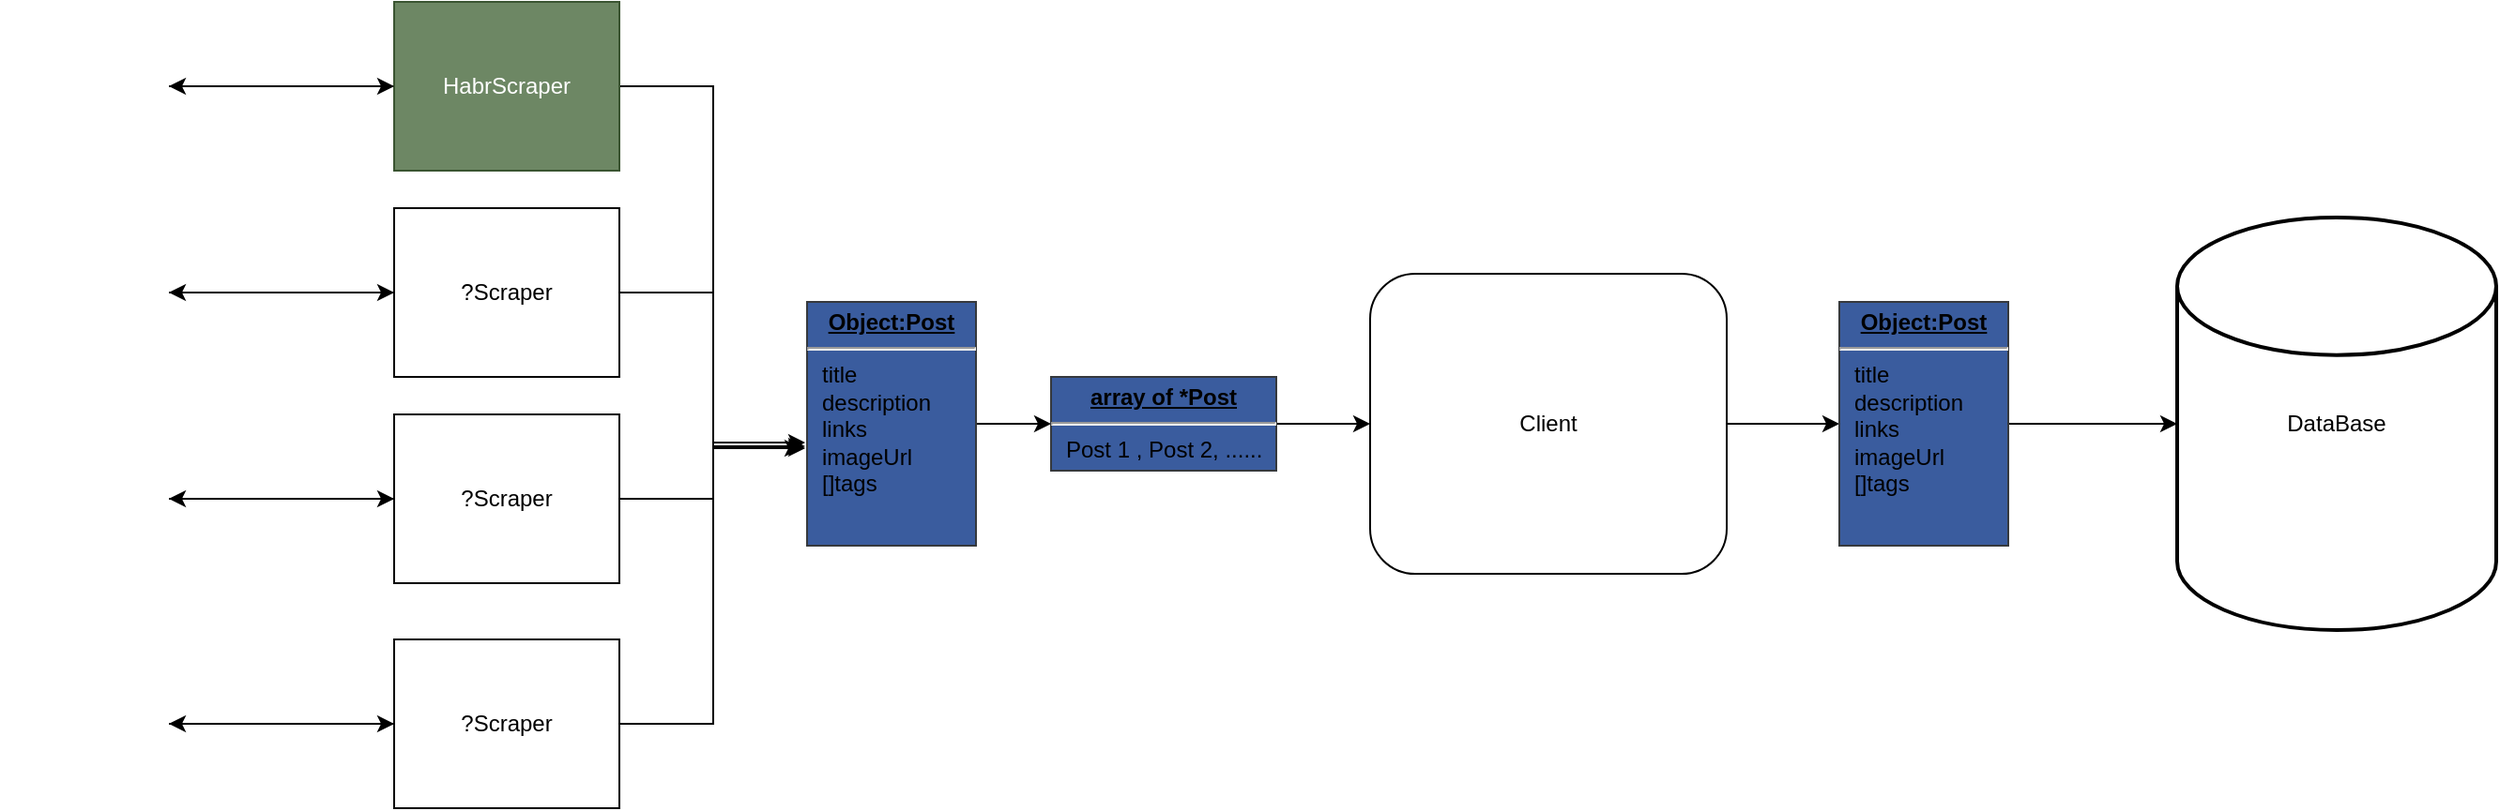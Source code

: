 <mxfile version="21.3.4" type="github" pages="3">
  <diagram id="LA_E1UqR_heeUt6LLdxt" name="Client">
    <mxGraphModel dx="838" dy="622" grid="1" gridSize="10" guides="1" tooltips="1" connect="1" arrows="1" fold="1" page="1" pageScale="1" pageWidth="827" pageHeight="1169" math="0" shadow="0">
      <root>
        <mxCell id="0" />
        <mxCell id="1" parent="0" />
        <mxCell id="paGRhX7Dbhwyw0_VAuTM-11" style="edgeStyle=orthogonalEdgeStyle;rounded=0;orthogonalLoop=1;jettySize=auto;html=1;entryX=1;entryY=0.5;entryDx=0;entryDy=0;" parent="1" source="savNVfZnLsZxnWRySyuo-2" target="paGRhX7Dbhwyw0_VAuTM-6" edge="1">
          <mxGeometry relative="1" as="geometry" />
        </mxCell>
        <mxCell id="paGRhX7Dbhwyw0_VAuTM-20" style="edgeStyle=orthogonalEdgeStyle;rounded=0;orthogonalLoop=1;jettySize=auto;html=1;entryX=-0.011;entryY=0.592;entryDx=0;entryDy=0;entryPerimeter=0;" parent="1" source="savNVfZnLsZxnWRySyuo-2" target="paGRhX7Dbhwyw0_VAuTM-19" edge="1">
          <mxGeometry relative="1" as="geometry" />
        </mxCell>
        <mxCell id="savNVfZnLsZxnWRySyuo-2" value="HabrScraper" style="whiteSpace=wrap;html=1;align=center;verticalAlign=middle;treeFolding=1;treeMoving=1;fillColor=#6d8764;fontColor=#ffffff;strokeColor=#3A5431;" parent="1" vertex="1">
          <mxGeometry x="240" y="130" width="120" height="90" as="geometry" />
        </mxCell>
        <mxCell id="paGRhX7Dbhwyw0_VAuTM-14" style="edgeStyle=orthogonalEdgeStyle;rounded=0;orthogonalLoop=1;jettySize=auto;html=1;entryX=1;entryY=0.5;entryDx=0;entryDy=0;" parent="1" source="paGRhX7Dbhwyw0_VAuTM-1" target="paGRhX7Dbhwyw0_VAuTM-9" edge="1">
          <mxGeometry relative="1" as="geometry" />
        </mxCell>
        <mxCell id="paGRhX7Dbhwyw0_VAuTM-21" style="edgeStyle=orthogonalEdgeStyle;rounded=0;orthogonalLoop=1;jettySize=auto;html=1;entryX=-0.011;entryY=0.6;entryDx=0;entryDy=0;entryPerimeter=0;" parent="1" source="paGRhX7Dbhwyw0_VAuTM-1" target="paGRhX7Dbhwyw0_VAuTM-19" edge="1">
          <mxGeometry relative="1" as="geometry" />
        </mxCell>
        <mxCell id="paGRhX7Dbhwyw0_VAuTM-1" value="?Scraper" style="whiteSpace=wrap;html=1;align=center;verticalAlign=middle;treeFolding=1;treeMoving=1;" parent="1" vertex="1">
          <mxGeometry x="240" y="240" width="120" height="90" as="geometry" />
        </mxCell>
        <mxCell id="paGRhX7Dbhwyw0_VAuTM-16" style="edgeStyle=orthogonalEdgeStyle;rounded=0;orthogonalLoop=1;jettySize=auto;html=1;" parent="1" source="paGRhX7Dbhwyw0_VAuTM-2" target="paGRhX7Dbhwyw0_VAuTM-8" edge="1">
          <mxGeometry relative="1" as="geometry" />
        </mxCell>
        <mxCell id="paGRhX7Dbhwyw0_VAuTM-22" style="edgeStyle=orthogonalEdgeStyle;rounded=0;orthogonalLoop=1;jettySize=auto;html=1;entryX=-0.033;entryY=0.6;entryDx=0;entryDy=0;entryPerimeter=0;" parent="1" source="paGRhX7Dbhwyw0_VAuTM-2" target="paGRhX7Dbhwyw0_VAuTM-19" edge="1">
          <mxGeometry relative="1" as="geometry" />
        </mxCell>
        <mxCell id="paGRhX7Dbhwyw0_VAuTM-2" value="?Scraper" style="whiteSpace=wrap;html=1;align=center;verticalAlign=middle;treeFolding=1;treeMoving=1;" parent="1" vertex="1">
          <mxGeometry x="240" y="350" width="120" height="90" as="geometry" />
        </mxCell>
        <mxCell id="paGRhX7Dbhwyw0_VAuTM-18" style="edgeStyle=orthogonalEdgeStyle;rounded=0;orthogonalLoop=1;jettySize=auto;html=1;" parent="1" source="paGRhX7Dbhwyw0_VAuTM-3" target="paGRhX7Dbhwyw0_VAuTM-7" edge="1">
          <mxGeometry relative="1" as="geometry" />
        </mxCell>
        <mxCell id="paGRhX7Dbhwyw0_VAuTM-23" style="edgeStyle=orthogonalEdgeStyle;rounded=0;orthogonalLoop=1;jettySize=auto;html=1;entryX=-0.011;entryY=0.577;entryDx=0;entryDy=0;entryPerimeter=0;" parent="1" source="paGRhX7Dbhwyw0_VAuTM-3" target="paGRhX7Dbhwyw0_VAuTM-19" edge="1">
          <mxGeometry relative="1" as="geometry" />
        </mxCell>
        <mxCell id="paGRhX7Dbhwyw0_VAuTM-3" value="?Scraper" style="whiteSpace=wrap;html=1;align=center;verticalAlign=middle;treeFolding=1;treeMoving=1;" parent="1" vertex="1">
          <mxGeometry x="240" y="470" width="120" height="90" as="geometry" />
        </mxCell>
        <mxCell id="paGRhX7Dbhwyw0_VAuTM-12" style="edgeStyle=orthogonalEdgeStyle;rounded=0;orthogonalLoop=1;jettySize=auto;html=1;entryX=0;entryY=0.5;entryDx=0;entryDy=0;" parent="1" source="paGRhX7Dbhwyw0_VAuTM-6" target="savNVfZnLsZxnWRySyuo-2" edge="1">
          <mxGeometry relative="1" as="geometry" />
        </mxCell>
        <mxCell id="paGRhX7Dbhwyw0_VAuTM-6" value="" style="shape=image;html=1;verticalAlign=top;verticalLabelPosition=bottom;labelBackgroundColor=#ffffff;imageAspect=0;aspect=fixed;image=https://cdn2.iconfinder.com/data/icons/circle-icons-1/64/browser-128.png" parent="1" vertex="1">
          <mxGeometry x="30" y="130" width="90" height="90" as="geometry" />
        </mxCell>
        <mxCell id="paGRhX7Dbhwyw0_VAuTM-17" style="edgeStyle=orthogonalEdgeStyle;rounded=0;orthogonalLoop=1;jettySize=auto;html=1;entryX=0;entryY=0.5;entryDx=0;entryDy=0;" parent="1" source="paGRhX7Dbhwyw0_VAuTM-7" target="paGRhX7Dbhwyw0_VAuTM-3" edge="1">
          <mxGeometry relative="1" as="geometry" />
        </mxCell>
        <mxCell id="paGRhX7Dbhwyw0_VAuTM-7" value="" style="shape=image;html=1;verticalAlign=top;verticalLabelPosition=bottom;labelBackgroundColor=#ffffff;imageAspect=0;aspect=fixed;image=https://cdn2.iconfinder.com/data/icons/circle-icons-1/64/browser-128.png" parent="1" vertex="1">
          <mxGeometry x="30" y="470" width="90" height="90" as="geometry" />
        </mxCell>
        <mxCell id="paGRhX7Dbhwyw0_VAuTM-15" style="edgeStyle=orthogonalEdgeStyle;rounded=0;orthogonalLoop=1;jettySize=auto;html=1;entryX=0;entryY=0.5;entryDx=0;entryDy=0;" parent="1" source="paGRhX7Dbhwyw0_VAuTM-8" target="paGRhX7Dbhwyw0_VAuTM-2" edge="1">
          <mxGeometry relative="1" as="geometry" />
        </mxCell>
        <mxCell id="paGRhX7Dbhwyw0_VAuTM-8" value="" style="shape=image;html=1;verticalAlign=top;verticalLabelPosition=bottom;labelBackgroundColor=#ffffff;imageAspect=0;aspect=fixed;image=https://cdn2.iconfinder.com/data/icons/circle-icons-1/64/browser-128.png" parent="1" vertex="1">
          <mxGeometry x="30" y="350" width="90" height="90" as="geometry" />
        </mxCell>
        <mxCell id="paGRhX7Dbhwyw0_VAuTM-13" style="edgeStyle=orthogonalEdgeStyle;rounded=0;orthogonalLoop=1;jettySize=auto;html=1;entryX=0;entryY=0.5;entryDx=0;entryDy=0;" parent="1" source="paGRhX7Dbhwyw0_VAuTM-9" target="paGRhX7Dbhwyw0_VAuTM-1" edge="1">
          <mxGeometry relative="1" as="geometry" />
        </mxCell>
        <mxCell id="paGRhX7Dbhwyw0_VAuTM-9" value="" style="shape=image;html=1;verticalAlign=top;verticalLabelPosition=bottom;labelBackgroundColor=#ffffff;imageAspect=0;aspect=fixed;image=https://cdn2.iconfinder.com/data/icons/circle-icons-1/64/browser-128.png" parent="1" vertex="1">
          <mxGeometry x="30" y="240" width="90" height="90" as="geometry" />
        </mxCell>
        <mxCell id="60_YUT371QNSa2wUY8rF-1" style="edgeStyle=orthogonalEdgeStyle;rounded=0;orthogonalLoop=1;jettySize=auto;html=1;entryX=0;entryY=0.5;entryDx=0;entryDy=0;" parent="1" source="paGRhX7Dbhwyw0_VAuTM-19" target="paGRhX7Dbhwyw0_VAuTM-26" edge="1">
          <mxGeometry relative="1" as="geometry" />
        </mxCell>
        <mxCell id="paGRhX7Dbhwyw0_VAuTM-19" value="&lt;p style=&quot;margin:0px;margin-top:4px;text-align:center;text-decoration:underline;&quot;&gt;&lt;b&gt;Object:Post&lt;/b&gt;&lt;/p&gt;&lt;hr&gt;&lt;p style=&quot;margin:0px;margin-left:8px;&quot;&gt;title&amp;nbsp;&lt;br&gt;description&lt;br&gt;links&lt;/p&gt;&lt;p style=&quot;margin:0px;margin-left:8px;&quot;&gt;imageUrl&lt;/p&gt;&lt;p style=&quot;margin:0px;margin-left:8px;&quot;&gt;[]tags&lt;/p&gt;" style="verticalAlign=top;align=left;overflow=fill;fontSize=12;fontFamily=Helvetica;html=1;whiteSpace=wrap;fillColor=#3A5C9E;strokeColor=#36393d;" parent="1" vertex="1">
          <mxGeometry x="460" y="290" width="90" height="130" as="geometry" />
        </mxCell>
        <mxCell id="AuuLSRP3U-ocMQy14wQM-2" style="edgeStyle=orthogonalEdgeStyle;rounded=0;orthogonalLoop=1;jettySize=auto;html=1;entryX=0;entryY=0.5;entryDx=0;entryDy=0;" parent="1" source="paGRhX7Dbhwyw0_VAuTM-26" target="HQuKy8tC9t_x4upDB89J-1" edge="1">
          <mxGeometry relative="1" as="geometry" />
        </mxCell>
        <mxCell id="paGRhX7Dbhwyw0_VAuTM-26" value="&lt;p style=&quot;margin:0px;margin-top:4px;text-align:center;text-decoration:underline;&quot;&gt;&lt;b&gt;array of *Post&lt;/b&gt;&lt;/p&gt;&lt;hr&gt;&lt;p style=&quot;margin:0px;margin-left:8px;&quot;&gt;Post 1 , Post 2, ......&lt;/p&gt;&lt;p style=&quot;margin:0px;margin-left:8px;&quot;&gt;&lt;br&gt;&lt;/p&gt;" style="verticalAlign=top;align=left;overflow=fill;fontSize=12;fontFamily=Helvetica;html=1;whiteSpace=wrap;fillColor=#3A5C9E;strokeColor=#36393d;" parent="1" vertex="1">
          <mxGeometry x="590" y="330" width="120" height="50" as="geometry" />
        </mxCell>
        <mxCell id="AuuLSRP3U-ocMQy14wQM-3" style="edgeStyle=orthogonalEdgeStyle;rounded=0;orthogonalLoop=1;jettySize=auto;html=1;entryX=0;entryY=0.5;entryDx=0;entryDy=0;" parent="1" source="HQuKy8tC9t_x4upDB89J-1" target="AWCLFRXnqSH4zDeQwCD7-2" edge="1">
          <mxGeometry relative="1" as="geometry" />
        </mxCell>
        <mxCell id="HQuKy8tC9t_x4upDB89J-1" value="Client" style="rounded=1;whiteSpace=wrap;html=1;" parent="1" vertex="1">
          <mxGeometry x="760" y="275" width="190" height="160" as="geometry" />
        </mxCell>
        <mxCell id="aG-K2WxlvA30mOnsNbMQ-1" style="edgeStyle=orthogonalEdgeStyle;rounded=0;orthogonalLoop=1;jettySize=auto;html=1;entryX=0;entryY=0.5;entryDx=0;entryDy=0;entryPerimeter=0;" parent="1" source="AWCLFRXnqSH4zDeQwCD7-2" target="AuuLSRP3U-ocMQy14wQM-1" edge="1">
          <mxGeometry relative="1" as="geometry" />
        </mxCell>
        <mxCell id="AWCLFRXnqSH4zDeQwCD7-2" value="&lt;p style=&quot;margin:0px;margin-top:4px;text-align:center;text-decoration:underline;&quot;&gt;&lt;b&gt;Object:Post&lt;/b&gt;&lt;/p&gt;&lt;hr&gt;&lt;p style=&quot;margin:0px;margin-left:8px;&quot;&gt;title&amp;nbsp;&lt;br&gt;description&lt;br&gt;links&lt;/p&gt;&lt;p style=&quot;margin:0px;margin-left:8px;&quot;&gt;imageUrl&lt;/p&gt;&lt;p style=&quot;margin:0px;margin-left:8px;&quot;&gt;[]tags&lt;/p&gt;" style="verticalAlign=top;align=left;overflow=fill;fontSize=12;fontFamily=Helvetica;html=1;whiteSpace=wrap;fillColor=#3A5C9E;strokeColor=#36393d;" parent="1" vertex="1">
          <mxGeometry x="1010" y="290" width="90" height="130" as="geometry" />
        </mxCell>
        <mxCell id="AuuLSRP3U-ocMQy14wQM-1" value="DataBase" style="strokeWidth=2;html=1;shape=mxgraph.flowchart.database;whiteSpace=wrap;" parent="1" vertex="1">
          <mxGeometry x="1190" y="245" width="170" height="220" as="geometry" />
        </mxCell>
      </root>
    </mxGraphModel>
  </diagram>
  <diagram name="DataBase" id="4mF6zMxodfcFsqyh0v-n">
    <mxGraphModel dx="986" dy="732" grid="1" gridSize="10" guides="1" tooltips="1" connect="1" arrows="1" fold="1" page="1" pageScale="1" pageWidth="826" pageHeight="1169" math="0" shadow="0">
      <root>
        <mxCell id="0" />
        <mxCell id="1" parent="0" />
        <mxCell id="OmRxVQi6y_6Q5-akPWUE-15" value="Posts" style="shape=table;startSize=30;container=1;collapsible=0;childLayout=tableLayout;fixedRows=1;rowLines=0;fontStyle=0;strokeColor=default;fontSize=16;" vertex="1" parent="1">
          <mxGeometry x="50" y="130" width="180" height="210" as="geometry" />
        </mxCell>
        <mxCell id="OmRxVQi6y_6Q5-akPWUE-16" value="" style="shape=tableRow;horizontal=0;startSize=0;swimlaneHead=0;swimlaneBody=0;top=0;left=0;bottom=0;right=0;collapsible=0;dropTarget=0;fillColor=none;points=[[0,0.5],[1,0.5]];portConstraint=eastwest;strokeColor=inherit;fontSize=16;" vertex="1" parent="OmRxVQi6y_6Q5-akPWUE-15">
          <mxGeometry y="30" width="180" height="30" as="geometry" />
        </mxCell>
        <mxCell id="OmRxVQi6y_6Q5-akPWUE-17" value="1" style="shape=partialRectangle;html=1;whiteSpace=wrap;connectable=0;fillColor=none;top=0;left=0;bottom=0;right=0;overflow=hidden;pointerEvents=1;strokeColor=inherit;fontSize=16;" vertex="1" parent="OmRxVQi6y_6Q5-akPWUE-16">
          <mxGeometry width="40" height="30" as="geometry">
            <mxRectangle width="40" height="30" as="alternateBounds" />
          </mxGeometry>
        </mxCell>
        <mxCell id="OmRxVQi6y_6Q5-akPWUE-18" value="id&lt;span style=&quot;white-space: pre;&quot;&gt; &lt;br/&gt;&lt;/span&gt;" style="shape=partialRectangle;html=1;whiteSpace=wrap;connectable=0;fillColor=none;top=0;left=0;bottom=0;right=0;align=left;spacingLeft=6;overflow=hidden;strokeColor=inherit;fontSize=16;" vertex="1" parent="OmRxVQi6y_6Q5-akPWUE-16">
          <mxGeometry x="40" width="140" height="30" as="geometry">
            <mxRectangle width="140" height="30" as="alternateBounds" />
          </mxGeometry>
        </mxCell>
        <mxCell id="OmRxVQi6y_6Q5-akPWUE-19" value="" style="shape=tableRow;horizontal=0;startSize=0;swimlaneHead=0;swimlaneBody=0;top=0;left=0;bottom=0;right=0;collapsible=0;dropTarget=0;fillColor=none;points=[[0,0.5],[1,0.5]];portConstraint=eastwest;strokeColor=inherit;fontSize=16;" vertex="1" parent="OmRxVQi6y_6Q5-akPWUE-15">
          <mxGeometry y="60" width="180" height="30" as="geometry" />
        </mxCell>
        <mxCell id="OmRxVQi6y_6Q5-akPWUE-20" value="2" style="shape=partialRectangle;html=1;whiteSpace=wrap;connectable=0;fillColor=none;top=0;left=0;bottom=0;right=0;overflow=hidden;strokeColor=inherit;fontSize=16;" vertex="1" parent="OmRxVQi6y_6Q5-akPWUE-19">
          <mxGeometry width="40" height="30" as="geometry">
            <mxRectangle width="40" height="30" as="alternateBounds" />
          </mxGeometry>
        </mxCell>
        <mxCell id="OmRxVQi6y_6Q5-akPWUE-21" value="title" style="shape=partialRectangle;html=1;whiteSpace=wrap;connectable=0;fillColor=none;top=0;left=0;bottom=0;right=0;align=left;spacingLeft=6;overflow=hidden;strokeColor=inherit;fontSize=16;" vertex="1" parent="OmRxVQi6y_6Q5-akPWUE-19">
          <mxGeometry x="40" width="140" height="30" as="geometry">
            <mxRectangle width="140" height="30" as="alternateBounds" />
          </mxGeometry>
        </mxCell>
        <mxCell id="OmRxVQi6y_6Q5-akPWUE-22" value="" style="shape=tableRow;horizontal=0;startSize=0;swimlaneHead=0;swimlaneBody=0;top=0;left=0;bottom=0;right=0;collapsible=0;dropTarget=0;fillColor=none;points=[[0,0.5],[1,0.5]];portConstraint=eastwest;strokeColor=inherit;fontSize=16;" vertex="1" parent="OmRxVQi6y_6Q5-akPWUE-15">
          <mxGeometry y="90" width="180" height="30" as="geometry" />
        </mxCell>
        <mxCell id="OmRxVQi6y_6Q5-akPWUE-23" value="3" style="shape=partialRectangle;html=1;whiteSpace=wrap;connectable=0;fillColor=none;top=0;left=0;bottom=0;right=0;overflow=hidden;strokeColor=inherit;fontSize=16;" vertex="1" parent="OmRxVQi6y_6Q5-akPWUE-22">
          <mxGeometry width="40" height="30" as="geometry">
            <mxRectangle width="40" height="30" as="alternateBounds" />
          </mxGeometry>
        </mxCell>
        <mxCell id="OmRxVQi6y_6Q5-akPWUE-24" value="description" style="shape=partialRectangle;html=1;whiteSpace=wrap;connectable=0;fillColor=none;top=0;left=0;bottom=0;right=0;align=left;spacingLeft=6;overflow=hidden;strokeColor=inherit;fontSize=16;" vertex="1" parent="OmRxVQi6y_6Q5-akPWUE-22">
          <mxGeometry x="40" width="140" height="30" as="geometry">
            <mxRectangle width="140" height="30" as="alternateBounds" />
          </mxGeometry>
        </mxCell>
        <mxCell id="OmRxVQi6y_6Q5-akPWUE-26" value="" style="shape=tableRow;horizontal=0;startSize=0;swimlaneHead=0;swimlaneBody=0;top=0;left=0;bottom=0;right=0;collapsible=0;dropTarget=0;fillColor=none;points=[[0,0.5],[1,0.5]];portConstraint=eastwest;strokeColor=inherit;fontSize=16;" vertex="1" parent="OmRxVQi6y_6Q5-akPWUE-15">
          <mxGeometry y="120" width="180" height="30" as="geometry" />
        </mxCell>
        <mxCell id="OmRxVQi6y_6Q5-akPWUE-27" value="4" style="shape=partialRectangle;html=1;whiteSpace=wrap;connectable=0;fillColor=none;top=0;left=0;bottom=0;right=0;overflow=hidden;strokeColor=inherit;fontSize=16;" vertex="1" parent="OmRxVQi6y_6Q5-akPWUE-26">
          <mxGeometry width="40" height="30" as="geometry">
            <mxRectangle width="40" height="30" as="alternateBounds" />
          </mxGeometry>
        </mxCell>
        <mxCell id="OmRxVQi6y_6Q5-akPWUE-28" value="links" style="shape=partialRectangle;html=1;whiteSpace=wrap;connectable=0;fillColor=none;top=0;left=0;bottom=0;right=0;align=left;spacingLeft=6;overflow=hidden;strokeColor=inherit;fontSize=16;" vertex="1" parent="OmRxVQi6y_6Q5-akPWUE-26">
          <mxGeometry x="40" width="140" height="30" as="geometry">
            <mxRectangle width="140" height="30" as="alternateBounds" />
          </mxGeometry>
        </mxCell>
        <mxCell id="OmRxVQi6y_6Q5-akPWUE-29" value="" style="shape=tableRow;horizontal=0;startSize=0;swimlaneHead=0;swimlaneBody=0;top=0;left=0;bottom=0;right=0;collapsible=0;dropTarget=0;fillColor=none;points=[[0,0.5],[1,0.5]];portConstraint=eastwest;strokeColor=inherit;fontSize=16;" vertex="1" parent="OmRxVQi6y_6Q5-akPWUE-15">
          <mxGeometry y="150" width="180" height="30" as="geometry" />
        </mxCell>
        <mxCell id="OmRxVQi6y_6Q5-akPWUE-30" value="5" style="shape=partialRectangle;html=1;whiteSpace=wrap;connectable=0;fillColor=none;top=0;left=0;bottom=0;right=0;overflow=hidden;strokeColor=inherit;fontSize=16;" vertex="1" parent="OmRxVQi6y_6Q5-akPWUE-29">
          <mxGeometry width="40" height="30" as="geometry">
            <mxRectangle width="40" height="30" as="alternateBounds" />
          </mxGeometry>
        </mxCell>
        <mxCell id="OmRxVQi6y_6Q5-akPWUE-31" value="imageUrl" style="shape=partialRectangle;html=1;whiteSpace=wrap;connectable=0;fillColor=none;top=0;left=0;bottom=0;right=0;align=left;spacingLeft=6;overflow=hidden;strokeColor=inherit;fontSize=16;" vertex="1" parent="OmRxVQi6y_6Q5-akPWUE-29">
          <mxGeometry x="40" width="140" height="30" as="geometry">
            <mxRectangle width="140" height="30" as="alternateBounds" />
          </mxGeometry>
        </mxCell>
        <mxCell id="OmRxVQi6y_6Q5-akPWUE-32" value="" style="shape=tableRow;horizontal=0;startSize=0;swimlaneHead=0;swimlaneBody=0;top=0;left=0;bottom=0;right=0;collapsible=0;dropTarget=0;fillColor=none;points=[[0,0.5],[1,0.5]];portConstraint=eastwest;strokeColor=inherit;fontSize=16;" vertex="1" parent="OmRxVQi6y_6Q5-akPWUE-15">
          <mxGeometry y="180" width="180" height="30" as="geometry" />
        </mxCell>
        <mxCell id="OmRxVQi6y_6Q5-akPWUE-33" value="6" style="shape=partialRectangle;html=1;whiteSpace=wrap;connectable=0;fillColor=none;top=0;left=0;bottom=0;right=0;overflow=hidden;strokeColor=inherit;fontSize=16;" vertex="1" parent="OmRxVQi6y_6Q5-akPWUE-32">
          <mxGeometry width="40" height="30" as="geometry">
            <mxRectangle width="40" height="30" as="alternateBounds" />
          </mxGeometry>
        </mxCell>
        <mxCell id="OmRxVQi6y_6Q5-akPWUE-34" value="parsTime" style="shape=partialRectangle;html=1;whiteSpace=wrap;connectable=0;fillColor=none;top=0;left=0;bottom=0;right=0;align=left;spacingLeft=6;overflow=hidden;strokeColor=inherit;fontSize=16;" vertex="1" parent="OmRxVQi6y_6Q5-akPWUE-32">
          <mxGeometry x="40" width="140" height="30" as="geometry">
            <mxRectangle width="140" height="30" as="alternateBounds" />
          </mxGeometry>
        </mxCell>
        <mxCell id="OmRxVQi6y_6Q5-akPWUE-73" value="postTags" style="shape=table;startSize=30;container=1;collapsible=0;childLayout=tableLayout;fixedRows=1;rowLines=0;fontStyle=0;strokeColor=default;fontSize=16;" vertex="1" parent="1">
          <mxGeometry x="330" y="130" width="180" height="120" as="geometry" />
        </mxCell>
        <mxCell id="OmRxVQi6y_6Q5-akPWUE-74" value="" style="shape=tableRow;horizontal=0;startSize=0;swimlaneHead=0;swimlaneBody=0;top=0;left=0;bottom=0;right=0;collapsible=0;dropTarget=0;fillColor=none;points=[[0,0.5],[1,0.5]];portConstraint=eastwest;strokeColor=inherit;fontSize=16;" vertex="1" parent="OmRxVQi6y_6Q5-akPWUE-73">
          <mxGeometry y="30" width="180" height="30" as="geometry" />
        </mxCell>
        <mxCell id="OmRxVQi6y_6Q5-akPWUE-75" value="1" style="shape=partialRectangle;html=1;whiteSpace=wrap;connectable=0;fillColor=none;top=0;left=0;bottom=0;right=0;overflow=hidden;pointerEvents=1;strokeColor=inherit;fontSize=16;" vertex="1" parent="OmRxVQi6y_6Q5-akPWUE-74">
          <mxGeometry width="40" height="30" as="geometry">
            <mxRectangle width="40" height="30" as="alternateBounds" />
          </mxGeometry>
        </mxCell>
        <mxCell id="OmRxVQi6y_6Q5-akPWUE-76" value="id" style="shape=partialRectangle;html=1;whiteSpace=wrap;connectable=0;fillColor=none;top=0;left=0;bottom=0;right=0;align=left;spacingLeft=6;overflow=hidden;strokeColor=inherit;fontSize=16;" vertex="1" parent="OmRxVQi6y_6Q5-akPWUE-74">
          <mxGeometry x="40" width="140" height="30" as="geometry">
            <mxRectangle width="140" height="30" as="alternateBounds" />
          </mxGeometry>
        </mxCell>
        <mxCell id="OmRxVQi6y_6Q5-akPWUE-77" value="" style="shape=tableRow;horizontal=0;startSize=0;swimlaneHead=0;swimlaneBody=0;top=0;left=0;bottom=0;right=0;collapsible=0;dropTarget=0;fillColor=none;points=[[0,0.5],[1,0.5]];portConstraint=eastwest;strokeColor=inherit;fontSize=16;" vertex="1" parent="OmRxVQi6y_6Q5-akPWUE-73">
          <mxGeometry y="60" width="180" height="30" as="geometry" />
        </mxCell>
        <mxCell id="OmRxVQi6y_6Q5-akPWUE-78" value="2" style="shape=partialRectangle;html=1;whiteSpace=wrap;connectable=0;fillColor=none;top=0;left=0;bottom=0;right=0;overflow=hidden;strokeColor=inherit;fontSize=16;" vertex="1" parent="OmRxVQi6y_6Q5-akPWUE-77">
          <mxGeometry width="40" height="30" as="geometry">
            <mxRectangle width="40" height="30" as="alternateBounds" />
          </mxGeometry>
        </mxCell>
        <mxCell id="OmRxVQi6y_6Q5-akPWUE-79" value="post_id" style="shape=partialRectangle;html=1;whiteSpace=wrap;connectable=0;fillColor=none;top=0;left=0;bottom=0;right=0;align=left;spacingLeft=6;overflow=hidden;strokeColor=inherit;fontSize=16;" vertex="1" parent="OmRxVQi6y_6Q5-akPWUE-77">
          <mxGeometry x="40" width="140" height="30" as="geometry">
            <mxRectangle width="140" height="30" as="alternateBounds" />
          </mxGeometry>
        </mxCell>
        <mxCell id="OmRxVQi6y_6Q5-akPWUE-80" value="" style="shape=tableRow;horizontal=0;startSize=0;swimlaneHead=0;swimlaneBody=0;top=0;left=0;bottom=0;right=0;collapsible=0;dropTarget=0;fillColor=none;points=[[0,0.5],[1,0.5]];portConstraint=eastwest;strokeColor=inherit;fontSize=16;" vertex="1" parent="OmRxVQi6y_6Q5-akPWUE-73">
          <mxGeometry y="90" width="180" height="30" as="geometry" />
        </mxCell>
        <mxCell id="OmRxVQi6y_6Q5-akPWUE-81" value="3" style="shape=partialRectangle;html=1;whiteSpace=wrap;connectable=0;fillColor=none;top=0;left=0;bottom=0;right=0;overflow=hidden;strokeColor=inherit;fontSize=16;" vertex="1" parent="OmRxVQi6y_6Q5-akPWUE-80">
          <mxGeometry width="40" height="30" as="geometry">
            <mxRectangle width="40" height="30" as="alternateBounds" />
          </mxGeometry>
        </mxCell>
        <mxCell id="OmRxVQi6y_6Q5-akPWUE-82" value="tag_id" style="shape=partialRectangle;html=1;whiteSpace=wrap;connectable=0;fillColor=none;top=0;left=0;bottom=0;right=0;align=left;spacingLeft=6;overflow=hidden;strokeColor=inherit;fontSize=16;" vertex="1" parent="OmRxVQi6y_6Q5-akPWUE-80">
          <mxGeometry x="40" width="140" height="30" as="geometry">
            <mxRectangle width="140" height="30" as="alternateBounds" />
          </mxGeometry>
        </mxCell>
        <mxCell id="OmRxVQi6y_6Q5-akPWUE-83" value="Tags" style="shape=table;startSize=30;container=1;collapsible=0;childLayout=tableLayout;fixedRows=1;rowLines=0;fontStyle=0;strokeColor=default;fontSize=16;" vertex="1" parent="1">
          <mxGeometry x="600" y="130" width="180" height="90" as="geometry" />
        </mxCell>
        <mxCell id="OmRxVQi6y_6Q5-akPWUE-84" value="" style="shape=tableRow;horizontal=0;startSize=0;swimlaneHead=0;swimlaneBody=0;top=0;left=0;bottom=0;right=0;collapsible=0;dropTarget=0;fillColor=none;points=[[0,0.5],[1,0.5]];portConstraint=eastwest;strokeColor=inherit;fontSize=16;" vertex="1" parent="OmRxVQi6y_6Q5-akPWUE-83">
          <mxGeometry y="30" width="180" height="30" as="geometry" />
        </mxCell>
        <mxCell id="OmRxVQi6y_6Q5-akPWUE-85" value="1" style="shape=partialRectangle;html=1;whiteSpace=wrap;connectable=0;fillColor=none;top=0;left=0;bottom=0;right=0;overflow=hidden;pointerEvents=1;strokeColor=inherit;fontSize=16;" vertex="1" parent="OmRxVQi6y_6Q5-akPWUE-84">
          <mxGeometry width="40" height="30" as="geometry">
            <mxRectangle width="40" height="30" as="alternateBounds" />
          </mxGeometry>
        </mxCell>
        <mxCell id="OmRxVQi6y_6Q5-akPWUE-86" value="id" style="shape=partialRectangle;html=1;whiteSpace=wrap;connectable=0;fillColor=none;top=0;left=0;bottom=0;right=0;align=left;spacingLeft=6;overflow=hidden;strokeColor=inherit;fontSize=16;" vertex="1" parent="OmRxVQi6y_6Q5-akPWUE-84">
          <mxGeometry x="40" width="140" height="30" as="geometry">
            <mxRectangle width="140" height="30" as="alternateBounds" />
          </mxGeometry>
        </mxCell>
        <mxCell id="OmRxVQi6y_6Q5-akPWUE-87" value="" style="shape=tableRow;horizontal=0;startSize=0;swimlaneHead=0;swimlaneBody=0;top=0;left=0;bottom=0;right=0;collapsible=0;dropTarget=0;fillColor=none;points=[[0,0.5],[1,0.5]];portConstraint=eastwest;strokeColor=inherit;fontSize=16;" vertex="1" parent="OmRxVQi6y_6Q5-akPWUE-83">
          <mxGeometry y="60" width="180" height="30" as="geometry" />
        </mxCell>
        <mxCell id="OmRxVQi6y_6Q5-akPWUE-88" value="2" style="shape=partialRectangle;html=1;whiteSpace=wrap;connectable=0;fillColor=none;top=0;left=0;bottom=0;right=0;overflow=hidden;strokeColor=inherit;fontSize=16;" vertex="1" parent="OmRxVQi6y_6Q5-akPWUE-87">
          <mxGeometry width="40" height="30" as="geometry">
            <mxRectangle width="40" height="30" as="alternateBounds" />
          </mxGeometry>
        </mxCell>
        <mxCell id="OmRxVQi6y_6Q5-akPWUE-89" value="tagText" style="shape=partialRectangle;html=1;whiteSpace=wrap;connectable=0;fillColor=none;top=0;left=0;bottom=0;right=0;align=left;spacingLeft=6;overflow=hidden;strokeColor=inherit;fontSize=16;" vertex="1" parent="OmRxVQi6y_6Q5-akPWUE-87">
          <mxGeometry x="40" width="140" height="30" as="geometry">
            <mxRectangle width="140" height="30" as="alternateBounds" />
          </mxGeometry>
        </mxCell>
        <mxCell id="OmRxVQi6y_6Q5-akPWUE-94" style="edgeStyle=orthogonalEdgeStyle;rounded=0;orthogonalLoop=1;jettySize=auto;html=1;entryX=0;entryY=0.5;entryDx=0;entryDy=0;" edge="1" parent="1" source="OmRxVQi6y_6Q5-akPWUE-16" target="OmRxVQi6y_6Q5-akPWUE-77">
          <mxGeometry relative="1" as="geometry">
            <mxPoint x="70" y="470" as="targetPoint" />
          </mxGeometry>
        </mxCell>
        <mxCell id="OmRxVQi6y_6Q5-akPWUE-95" style="edgeStyle=orthogonalEdgeStyle;rounded=0;orthogonalLoop=1;jettySize=auto;html=1;entryX=1;entryY=0.5;entryDx=0;entryDy=0;" edge="1" parent="1" source="OmRxVQi6y_6Q5-akPWUE-84" target="OmRxVQi6y_6Q5-akPWUE-80">
          <mxGeometry relative="1" as="geometry" />
        </mxCell>
      </root>
    </mxGraphModel>
  </diagram>
  <diagram id="MIhkWiqL1ibdJKJNrfIB" name="API">
    <mxGraphModel dx="838" dy="622" grid="1" gridSize="10" guides="1" tooltips="1" connect="1" arrows="1" fold="1" page="1" pageScale="1" pageWidth="827" pageHeight="1169" math="0" shadow="0">
      <root>
        <mxCell id="0" />
        <mxCell id="1" parent="0" />
      </root>
    </mxGraphModel>
  </diagram>
</mxfile>
